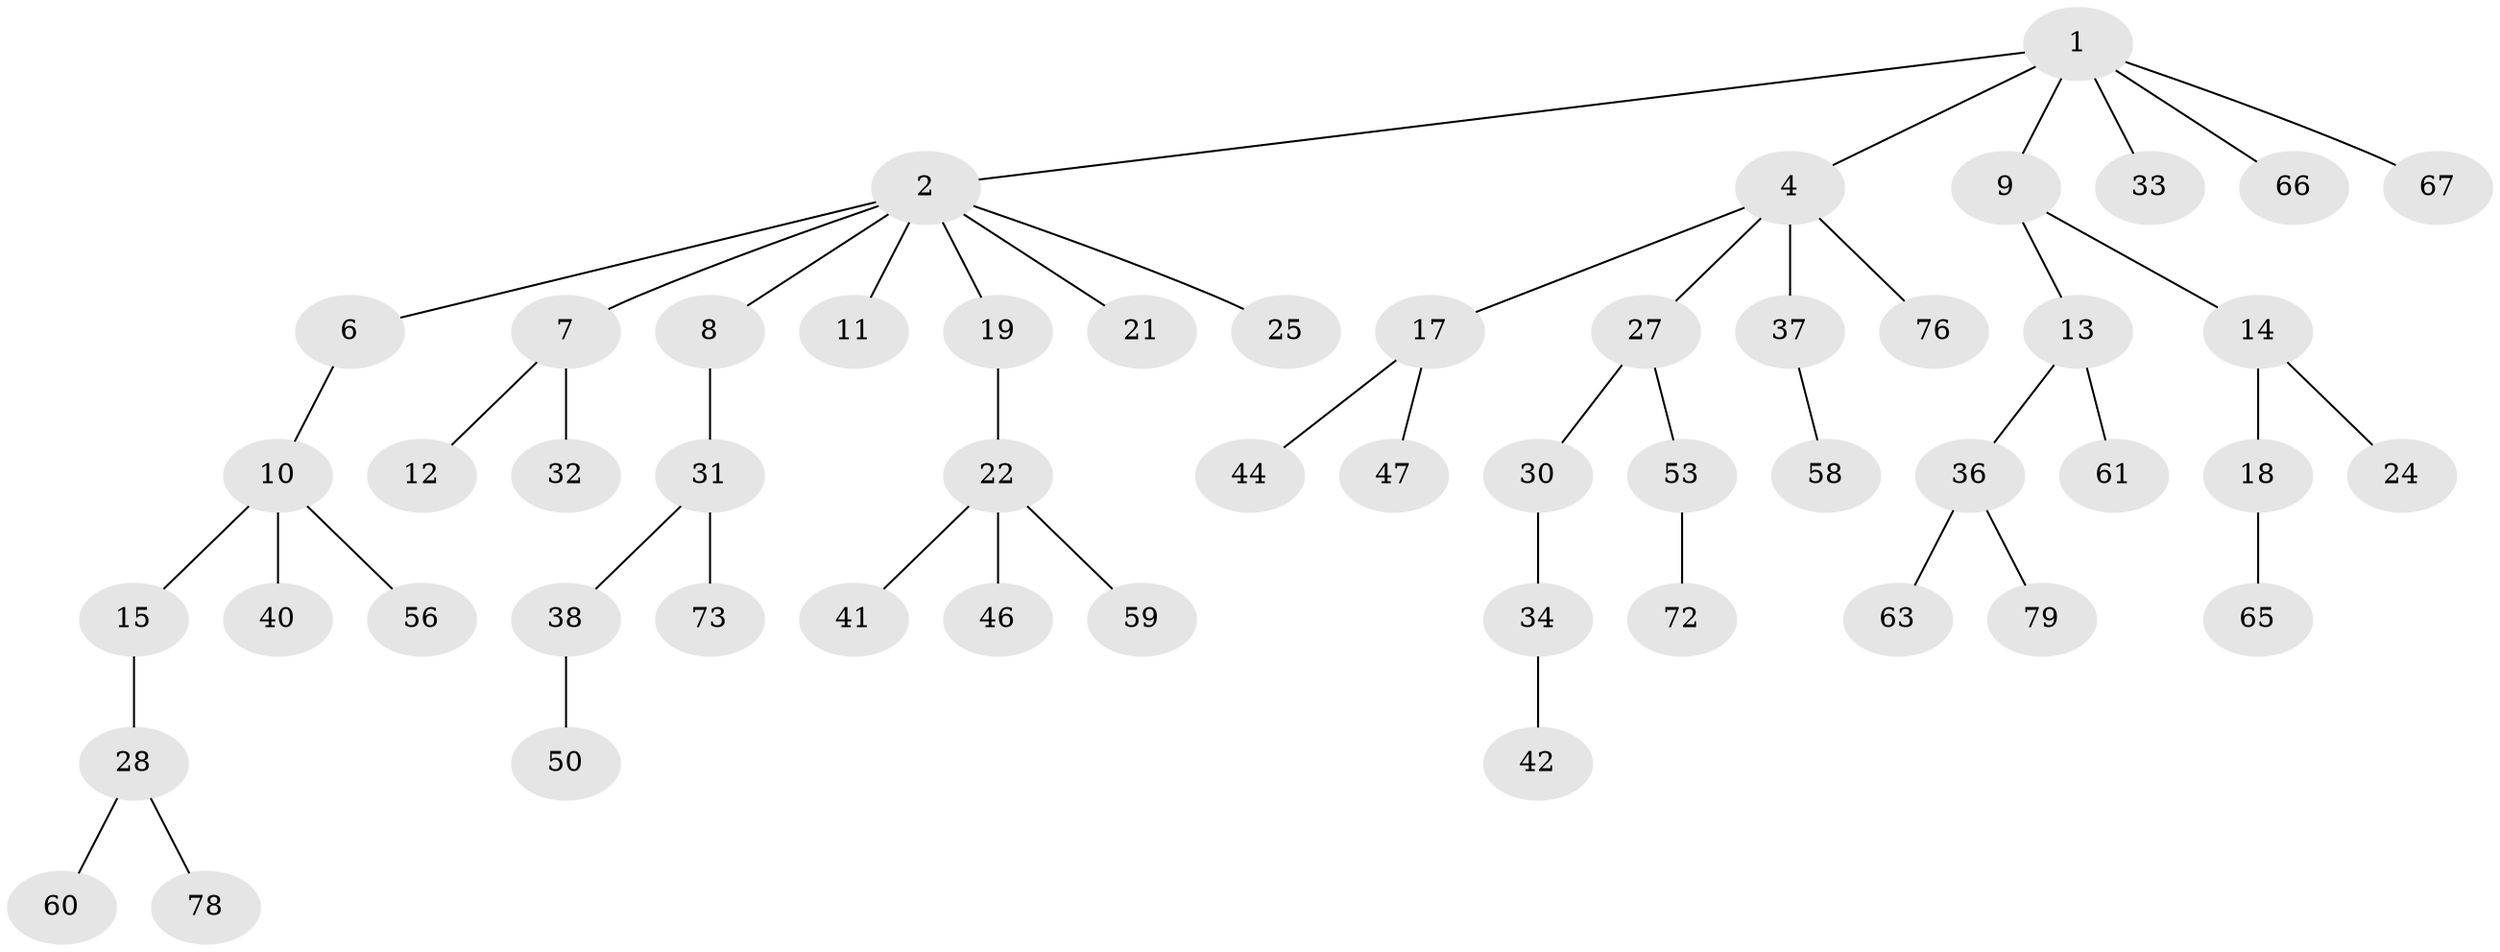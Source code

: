 // original degree distribution, {4: 0.1125, 5: 0.05, 2: 0.2625, 1: 0.4875, 3: 0.0875}
// Generated by graph-tools (version 1.1) at 2025/42/03/06/25 10:42:03]
// undirected, 52 vertices, 51 edges
graph export_dot {
graph [start="1"]
  node [color=gray90,style=filled];
  1 [super="+23"];
  2 [super="+3"];
  4 [super="+5"];
  6;
  7 [super="+55"];
  8;
  9 [super="+29"];
  10 [super="+70"];
  11;
  12 [super="+20"];
  13 [super="+16"];
  14 [super="+49"];
  15 [super="+64"];
  17 [super="+45"];
  18;
  19;
  21;
  22 [super="+26"];
  24;
  25;
  27 [super="+62"];
  28 [super="+35"];
  30 [super="+39"];
  31 [super="+52"];
  32 [super="+75"];
  33;
  34;
  36 [super="+51"];
  37 [super="+57"];
  38 [super="+43"];
  40;
  41;
  42 [super="+69"];
  44 [super="+54"];
  46 [super="+74"];
  47 [super="+48"];
  50;
  53;
  56 [super="+68"];
  58;
  59;
  60;
  61 [super="+77"];
  63;
  65 [super="+71"];
  66;
  67;
  72;
  73 [super="+80"];
  76;
  78;
  79;
  1 -- 2;
  1 -- 4;
  1 -- 9;
  1 -- 66;
  1 -- 67;
  1 -- 33;
  2 -- 7;
  2 -- 19;
  2 -- 25;
  2 -- 21;
  2 -- 6;
  2 -- 8;
  2 -- 11;
  4 -- 17;
  4 -- 27;
  4 -- 76;
  4 -- 37;
  6 -- 10;
  7 -- 12;
  7 -- 32;
  8 -- 31;
  9 -- 13;
  9 -- 14;
  10 -- 15;
  10 -- 40;
  10 -- 56;
  13 -- 36;
  13 -- 61;
  14 -- 18;
  14 -- 24;
  15 -- 28;
  17 -- 44;
  17 -- 47;
  18 -- 65;
  19 -- 22;
  22 -- 46;
  22 -- 59;
  22 -- 41;
  27 -- 30;
  27 -- 53;
  28 -- 60;
  28 -- 78;
  30 -- 34;
  31 -- 38;
  31 -- 73;
  34 -- 42;
  36 -- 63;
  36 -- 79;
  37 -- 58;
  38 -- 50;
  53 -- 72;
}
